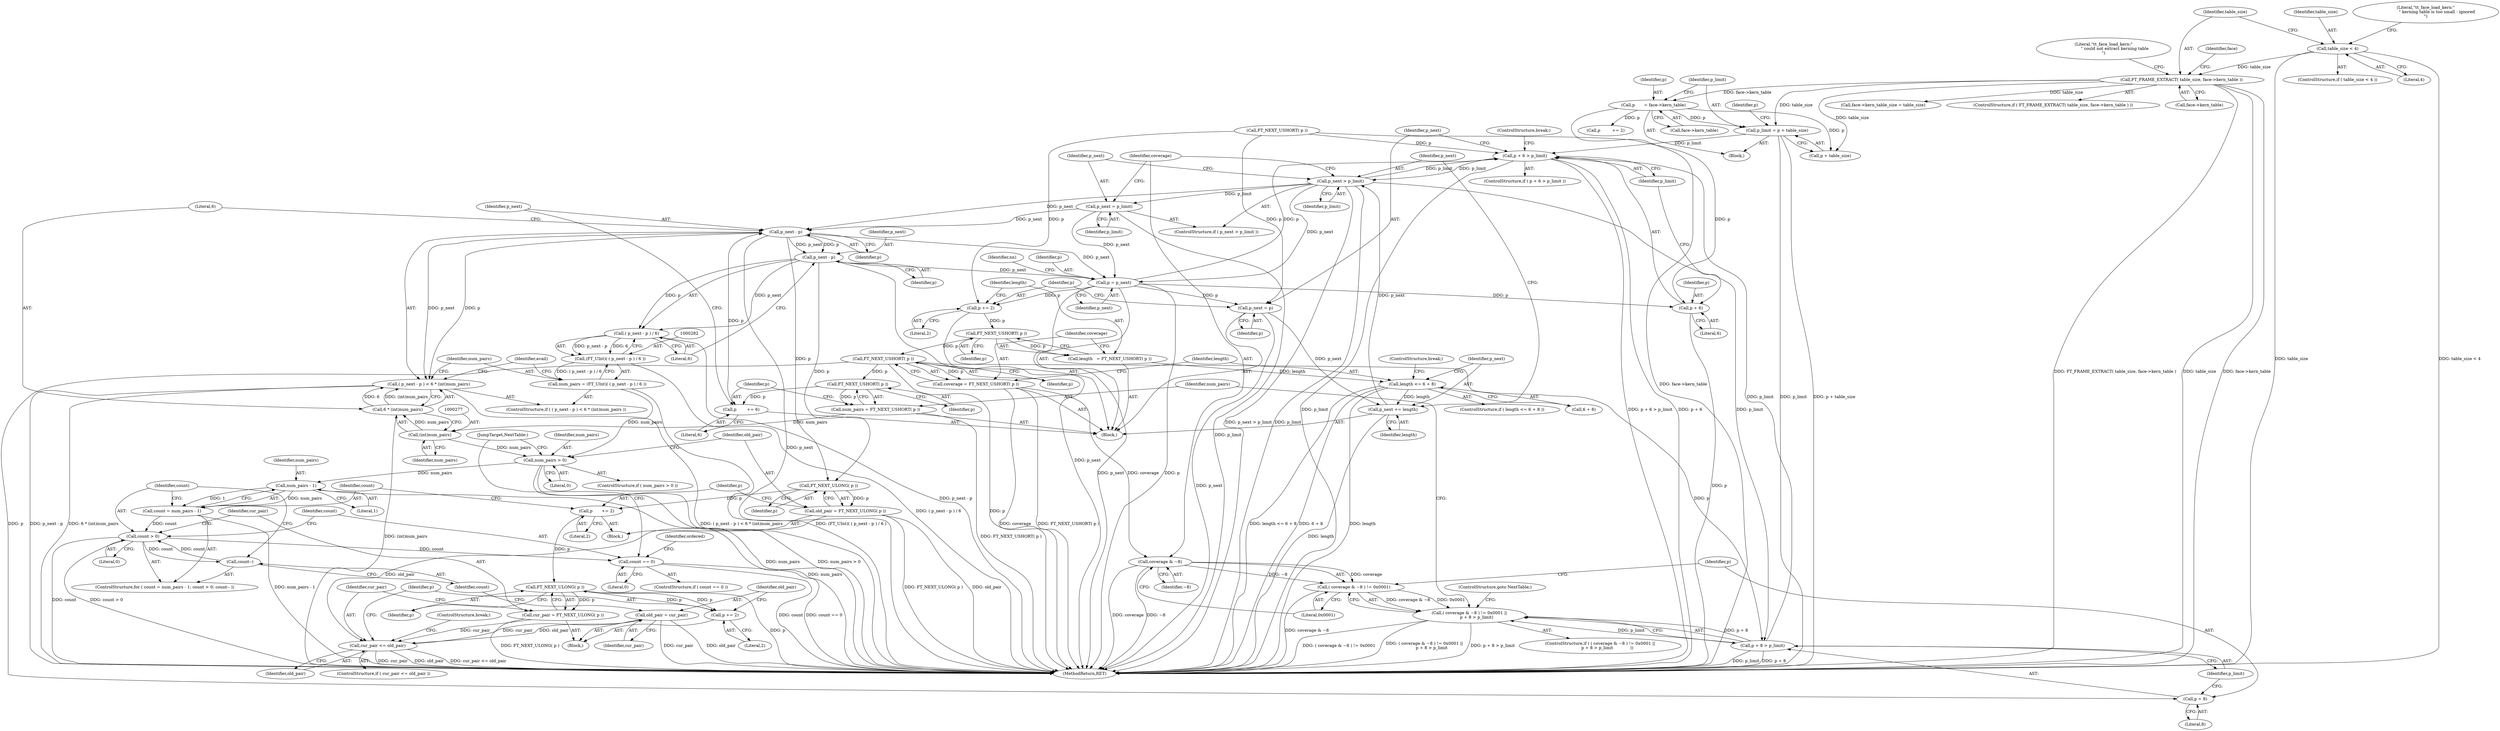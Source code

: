 digraph "0_savannah_f70d9342e65cd2cb44e9f26b6d7edeedf191fc6c@pointer" {
"1000170" [label="(Call,p_limit = p + table_size)"];
"1000165" [label="(Call,p       = face->kern_table)"];
"1000151" [label="(Call,FT_FRAME_EXTRACT( table_size, face->kern_table ))"];
"1000139" [label="(Call,table_size < 4)"];
"1000212" [label="(Call,p + 6 > p_limit)"];
"1000243" [label="(Call,p_next > p_limit)"];
"1000246" [label="(Call,p_next = p_limit)"];
"1000271" [label="(Call,p_next - p)"];
"1000270" [label="(Call,( p_next - p ) < 6 * (int)num_pairs)"];
"1000284" [label="(Call,p_next - p)"];
"1000283" [label="(Call,( p_next - p ) / 6)"];
"1000281" [label="(Call,(FT_UInt)( ( p_next - p ) / 6 ))"];
"1000279" [label="(Call,num_pairs = (FT_UInt)( ( p_next - p ) / 6 ))"];
"1000292" [label="(Call,num_pairs > 0)"];
"1000308" [label="(Call,num_pairs - 1)"];
"1000306" [label="(Call,count = num_pairs - 1)"];
"1000311" [label="(Call,count > 0)"];
"1000314" [label="(Call,count--)"];
"1000334" [label="(Call,count == 0)"];
"1000300" [label="(Call,FT_NEXT_ULONG( p ))"];
"1000298" [label="(Call,old_pair = FT_NEXT_ULONG( p ))"];
"1000323" [label="(Call,cur_pair <= old_pair)"];
"1000330" [label="(Call,old_pair = cur_pair)"];
"1000302" [label="(Call,p       += 2)"];
"1000320" [label="(Call,FT_NEXT_ULONG( p ))"];
"1000318" [label="(Call,cur_pair = FT_NEXT_ULONG( p ))"];
"1000327" [label="(Call,p += 2)"];
"1000341" [label="(Call,p = p_next)"];
"1000213" [label="(Call,p + 6)"];
"1000218" [label="(Call,p_next = p)"];
"1000239" [label="(Call,p_next += length)"];
"1000221" [label="(Call,p += 2)"];
"1000226" [label="(Call,FT_NEXT_USHORT( p ))"];
"1000224" [label="(Call,length   = FT_NEXT_USHORT( p ))"];
"1000233" [label="(Call,length <= 6 + 8)"];
"1000230" [label="(Call,FT_NEXT_USHORT( p ))"];
"1000228" [label="(Call,coverage = FT_NEXT_USHORT( p ))"];
"1000252" [label="(Call,coverage & ~8)"];
"1000251" [label="(Call,( coverage & ~8 ) != 0x0001)"];
"1000250" [label="(Call,( coverage & ~8 ) != 0x0001 ||\n           p + 8 > p_limit)"];
"1000256" [label="(Call,p + 8 > p_limit)"];
"1000257" [label="(Call,p + 8)"];
"1000264" [label="(Call,FT_NEXT_USHORT( p ))"];
"1000262" [label="(Call,num_pairs = FT_NEXT_USHORT( p ))"];
"1000276" [label="(Call,(int)num_pairs)"];
"1000274" [label="(Call,6 * (int)num_pairs)"];
"1000266" [label="(Call,p        += 6)"];
"1000172" [label="(Call,p + table_size)"];
"1000265" [label="(Identifier,p)"];
"1000309" [label="(Identifier,num_pairs)"];
"1000175" [label="(Call,p         += 2)"];
"1000257" [label="(Call,p + 8)"];
"1000255" [label="(Literal,0x0001)"];
"1000322" [label="(ControlStructure,if ( cur_pair <= old_pair ))"];
"1000246" [label="(Call,p_next = p_limit)"];
"1000307" [label="(Identifier,count)"];
"1000269" [label="(ControlStructure,if ( ( p_next - p ) < 6 * (int)num_pairs ))"];
"1000144" [label="(Literal,\"tt_face_load_kern:\"\n                 \" kerning table is too small - ignored\n\")"];
"1000326" [label="(ControlStructure,break;)"];
"1000216" [label="(Identifier,p_limit)"];
"1000286" [label="(Identifier,p)"];
"1000151" [label="(Call,FT_FRAME_EXTRACT( table_size, face->kern_table ))"];
"1000165" [label="(Call,p       = face->kern_table)"];
"1000213" [label="(Call,p + 6)"];
"1000287" [label="(Literal,6)"];
"1000259" [label="(Literal,8)"];
"1000239" [label="(Call,p_next += length)"];
"1000252" [label="(Call,coverage & ~8)"];
"1000247" [label="(Identifier,p_next)"];
"1000263" [label="(Identifier,num_pairs)"];
"1000224" [label="(Call,length   = FT_NEXT_USHORT( p ))"];
"1000217" [label="(ControlStructure,break;)"];
"1000304" [label="(Literal,2)"];
"1000176" [label="(Identifier,p)"];
"1000139" [label="(Call,table_size < 4)"];
"1000306" [label="(Call,count = num_pairs - 1)"];
"1000343" [label="(Identifier,p_next)"];
"1000258" [label="(Identifier,p)"];
"1000267" [label="(Identifier,p)"];
"1000220" [label="(Identifier,p)"];
"1000341" [label="(Call,p = p_next)"];
"1000249" [label="(ControlStructure,if ( ( coverage & ~8 ) != 0x0001 ||\n           p + 8 > p_limit             ))"];
"1000274" [label="(Call,6 * (int)num_pairs)"];
"1000271" [label="(Call,p_next - p)"];
"1000336" [label="(Literal,0)"];
"1000243" [label="(Call,p_next > p_limit)"];
"1000158" [label="(Literal,\"tt_face_load_kern:\"\n                 \" could not extract kerning table\n\")"];
"1000313" [label="(Literal,0)"];
"1000295" [label="(Block,)"];
"1000264" [label="(Call,FT_NEXT_USHORT( p ))"];
"1000212" [label="(Call,p + 6 > p_limit)"];
"1000280" [label="(Identifier,num_pairs)"];
"1000281" [label="(Call,(FT_UInt)( ( p_next - p ) / 6 ))"];
"1000197" [label="(Identifier,nn)"];
"1000279" [label="(Call,num_pairs = (FT_UInt)( ( p_next - p ) / 6 ))"];
"1000240" [label="(Identifier,p_next)"];
"1000285" [label="(Identifier,p_next)"];
"1000312" [label="(Identifier,count)"];
"1000235" [label="(Call,6 + 8)"];
"1000278" [label="(Identifier,num_pairs)"];
"1000171" [label="(Identifier,p_limit)"];
"1000162" [label="(Identifier,face)"];
"1000231" [label="(Identifier,p)"];
"1000140" [label="(Identifier,table_size)"];
"1000223" [label="(Literal,2)"];
"1000230" [label="(Call,FT_NEXT_USHORT( p ))"];
"1000229" [label="(Identifier,coverage)"];
"1000303" [label="(Identifier,p)"];
"1000166" [label="(Identifier,p)"];
"1000272" [label="(Identifier,p_next)"];
"1000276" [label="(Call,(int)num_pairs)"];
"1000323" [label="(Call,cur_pair <= old_pair)"];
"1000273" [label="(Identifier,p)"];
"1000275" [label="(Literal,6)"];
"1000292" [label="(Call,num_pairs > 0)"];
"1000215" [label="(Literal,6)"];
"1000302" [label="(Call,p       += 2)"];
"1000315" [label="(Identifier,count)"];
"1000218" [label="(Call,p_next = p)"];
"1000221" [label="(Call,p += 2)"];
"1000338" [label="(Identifier,ordered)"];
"1000160" [label="(Call,face->kern_table_size = table_size)"];
"1000289" [label="(Identifier,avail)"];
"1000319" [label="(Identifier,cur_pair)"];
"1000332" [label="(Identifier,cur_pair)"];
"1000219" [label="(Identifier,p_next)"];
"1000327" [label="(Call,p += 2)"];
"1000222" [label="(Identifier,p)"];
"1000138" [label="(ControlStructure,if ( table_size < 4 ))"];
"1000141" [label="(Literal,4)"];
"1000318" [label="(Call,cur_pair = FT_NEXT_ULONG( p ))"];
"1000329" [label="(Literal,2)"];
"1000316" [label="(Block,)"];
"1000241" [label="(Identifier,length)"];
"1000233" [label="(Call,length <= 6 + 8)"];
"1000253" [label="(Identifier,coverage)"];
"1000250" [label="(Call,( coverage & ~8 ) != 0x0001 ||\n           p + 8 > p_limit)"];
"1000245" [label="(Identifier,p_limit)"];
"1000308" [label="(Call,num_pairs - 1)"];
"1000170" [label="(Call,p_limit = p + table_size)"];
"1000299" [label="(Identifier,old_pair)"];
"1000328" [label="(Identifier,p)"];
"1000331" [label="(Identifier,old_pair)"];
"1000330" [label="(Call,old_pair = cur_pair)"];
"1000232" [label="(ControlStructure,if ( length <= 6 + 8 ))"];
"1000294" [label="(Literal,0)"];
"1000270" [label="(Call,( p_next - p ) < 6 * (int)num_pairs)"];
"1000112" [label="(Block,)"];
"1000225" [label="(Identifier,length)"];
"1000298" [label="(Call,old_pair = FT_NEXT_ULONG( p ))"];
"1000198" [label="(Block,)"];
"1000325" [label="(Identifier,old_pair)"];
"1000311" [label="(Call,count > 0)"];
"1000334" [label="(Call,count == 0)"];
"1000227" [label="(Identifier,p)"];
"1000291" [label="(ControlStructure,if ( num_pairs > 0 ))"];
"1000324" [label="(Identifier,cur_pair)"];
"1000333" [label="(ControlStructure,if ( count == 0 ))"];
"1000211" [label="(ControlStructure,if ( p + 6 > p_limit ))"];
"1000262" [label="(Call,num_pairs = FT_NEXT_USHORT( p ))"];
"1000256" [label="(Call,p + 8 > p_limit)"];
"1000234" [label="(Identifier,length)"];
"1000150" [label="(ControlStructure,if ( FT_FRAME_EXTRACT( table_size, face->kern_table ) ))"];
"1000238" [label="(ControlStructure,break;)"];
"1000226" [label="(Call,FT_NEXT_USHORT( p ))"];
"1000214" [label="(Identifier,p)"];
"1000261" [label="(ControlStructure,goto NextTable;)"];
"1000340" [label="(JumpTarget,NextTable:)"];
"1000314" [label="(Call,count--)"];
"1000310" [label="(Literal,1)"];
"1000251" [label="(Call,( coverage & ~8 ) != 0x0001)"];
"1000254" [label="(Identifier,~8)"];
"1000283" [label="(Call,( p_next - p ) / 6)"];
"1000242" [label="(ControlStructure,if ( p_next > p_limit ))"];
"1000284" [label="(Call,p_next - p)"];
"1000362" [label="(MethodReturn,RET)"];
"1000301" [label="(Identifier,p)"];
"1000152" [label="(Identifier,table_size)"];
"1000153" [label="(Call,face->kern_table)"];
"1000335" [label="(Identifier,count)"];
"1000244" [label="(Identifier,p_next)"];
"1000268" [label="(Literal,6)"];
"1000300" [label="(Call,FT_NEXT_ULONG( p ))"];
"1000305" [label="(ControlStructure,for ( count = num_pairs - 1; count > 0; count-- ))"];
"1000320" [label="(Call,FT_NEXT_ULONG( p ))"];
"1000180" [label="(Call,FT_NEXT_USHORT( p ))"];
"1000260" [label="(Identifier,p_limit)"];
"1000321" [label="(Identifier,p)"];
"1000248" [label="(Identifier,p_limit)"];
"1000293" [label="(Identifier,num_pairs)"];
"1000342" [label="(Identifier,p)"];
"1000167" [label="(Call,face->kern_table)"];
"1000228" [label="(Call,coverage = FT_NEXT_USHORT( p ))"];
"1000266" [label="(Call,p        += 6)"];
"1000170" -> "1000112"  [label="AST: "];
"1000170" -> "1000172"  [label="CFG: "];
"1000171" -> "1000170"  [label="AST: "];
"1000172" -> "1000170"  [label="AST: "];
"1000176" -> "1000170"  [label="CFG: "];
"1000170" -> "1000362"  [label="DDG: p + table_size"];
"1000170" -> "1000362"  [label="DDG: p_limit"];
"1000165" -> "1000170"  [label="DDG: p"];
"1000151" -> "1000170"  [label="DDG: table_size"];
"1000170" -> "1000212"  [label="DDG: p_limit"];
"1000165" -> "1000112"  [label="AST: "];
"1000165" -> "1000167"  [label="CFG: "];
"1000166" -> "1000165"  [label="AST: "];
"1000167" -> "1000165"  [label="AST: "];
"1000171" -> "1000165"  [label="CFG: "];
"1000165" -> "1000362"  [label="DDG: face->kern_table"];
"1000151" -> "1000165"  [label="DDG: face->kern_table"];
"1000165" -> "1000172"  [label="DDG: p"];
"1000165" -> "1000175"  [label="DDG: p"];
"1000151" -> "1000150"  [label="AST: "];
"1000151" -> "1000153"  [label="CFG: "];
"1000152" -> "1000151"  [label="AST: "];
"1000153" -> "1000151"  [label="AST: "];
"1000158" -> "1000151"  [label="CFG: "];
"1000162" -> "1000151"  [label="CFG: "];
"1000151" -> "1000362"  [label="DDG: FT_FRAME_EXTRACT( table_size, face->kern_table )"];
"1000151" -> "1000362"  [label="DDG: table_size"];
"1000151" -> "1000362"  [label="DDG: face->kern_table"];
"1000139" -> "1000151"  [label="DDG: table_size"];
"1000151" -> "1000160"  [label="DDG: table_size"];
"1000151" -> "1000172"  [label="DDG: table_size"];
"1000139" -> "1000138"  [label="AST: "];
"1000139" -> "1000141"  [label="CFG: "];
"1000140" -> "1000139"  [label="AST: "];
"1000141" -> "1000139"  [label="AST: "];
"1000144" -> "1000139"  [label="CFG: "];
"1000152" -> "1000139"  [label="CFG: "];
"1000139" -> "1000362"  [label="DDG: table_size < 4"];
"1000139" -> "1000362"  [label="DDG: table_size"];
"1000212" -> "1000211"  [label="AST: "];
"1000212" -> "1000216"  [label="CFG: "];
"1000213" -> "1000212"  [label="AST: "];
"1000216" -> "1000212"  [label="AST: "];
"1000217" -> "1000212"  [label="CFG: "];
"1000219" -> "1000212"  [label="CFG: "];
"1000212" -> "1000362"  [label="DDG: p_limit"];
"1000212" -> "1000362"  [label="DDG: p + 6 > p_limit"];
"1000212" -> "1000362"  [label="DDG: p + 6"];
"1000180" -> "1000212"  [label="DDG: p"];
"1000341" -> "1000212"  [label="DDG: p"];
"1000256" -> "1000212"  [label="DDG: p_limit"];
"1000243" -> "1000212"  [label="DDG: p_limit"];
"1000212" -> "1000243"  [label="DDG: p_limit"];
"1000243" -> "1000242"  [label="AST: "];
"1000243" -> "1000245"  [label="CFG: "];
"1000244" -> "1000243"  [label="AST: "];
"1000245" -> "1000243"  [label="AST: "];
"1000247" -> "1000243"  [label="CFG: "];
"1000253" -> "1000243"  [label="CFG: "];
"1000243" -> "1000362"  [label="DDG: p_limit"];
"1000243" -> "1000362"  [label="DDG: p_next > p_limit"];
"1000239" -> "1000243"  [label="DDG: p_next"];
"1000243" -> "1000246"  [label="DDG: p_limit"];
"1000243" -> "1000256"  [label="DDG: p_limit"];
"1000243" -> "1000271"  [label="DDG: p_next"];
"1000243" -> "1000341"  [label="DDG: p_next"];
"1000246" -> "1000242"  [label="AST: "];
"1000246" -> "1000248"  [label="CFG: "];
"1000247" -> "1000246"  [label="AST: "];
"1000248" -> "1000246"  [label="AST: "];
"1000253" -> "1000246"  [label="CFG: "];
"1000246" -> "1000362"  [label="DDG: p_limit"];
"1000246" -> "1000271"  [label="DDG: p_next"];
"1000246" -> "1000341"  [label="DDG: p_next"];
"1000271" -> "1000270"  [label="AST: "];
"1000271" -> "1000273"  [label="CFG: "];
"1000272" -> "1000271"  [label="AST: "];
"1000273" -> "1000271"  [label="AST: "];
"1000275" -> "1000271"  [label="CFG: "];
"1000271" -> "1000362"  [label="DDG: p_next"];
"1000271" -> "1000270"  [label="DDG: p_next"];
"1000271" -> "1000270"  [label="DDG: p"];
"1000266" -> "1000271"  [label="DDG: p"];
"1000271" -> "1000284"  [label="DDG: p_next"];
"1000271" -> "1000284"  [label="DDG: p"];
"1000271" -> "1000300"  [label="DDG: p"];
"1000271" -> "1000341"  [label="DDG: p_next"];
"1000270" -> "1000269"  [label="AST: "];
"1000270" -> "1000274"  [label="CFG: "];
"1000274" -> "1000270"  [label="AST: "];
"1000280" -> "1000270"  [label="CFG: "];
"1000289" -> "1000270"  [label="CFG: "];
"1000270" -> "1000362"  [label="DDG: 6 * (int)num_pairs"];
"1000270" -> "1000362"  [label="DDG: ( p_next - p ) < 6 * (int)num_pairs"];
"1000270" -> "1000362"  [label="DDG: p_next - p"];
"1000274" -> "1000270"  [label="DDG: 6"];
"1000274" -> "1000270"  [label="DDG: (int)num_pairs"];
"1000284" -> "1000283"  [label="AST: "];
"1000284" -> "1000286"  [label="CFG: "];
"1000285" -> "1000284"  [label="AST: "];
"1000286" -> "1000284"  [label="AST: "];
"1000287" -> "1000284"  [label="CFG: "];
"1000284" -> "1000362"  [label="DDG: p_next"];
"1000284" -> "1000283"  [label="DDG: p_next"];
"1000284" -> "1000283"  [label="DDG: p"];
"1000284" -> "1000300"  [label="DDG: p"];
"1000284" -> "1000341"  [label="DDG: p_next"];
"1000283" -> "1000281"  [label="AST: "];
"1000283" -> "1000287"  [label="CFG: "];
"1000287" -> "1000283"  [label="AST: "];
"1000281" -> "1000283"  [label="CFG: "];
"1000283" -> "1000362"  [label="DDG: p_next - p"];
"1000283" -> "1000281"  [label="DDG: p_next - p"];
"1000283" -> "1000281"  [label="DDG: 6"];
"1000281" -> "1000279"  [label="AST: "];
"1000282" -> "1000281"  [label="AST: "];
"1000279" -> "1000281"  [label="CFG: "];
"1000281" -> "1000362"  [label="DDG: ( p_next - p ) / 6"];
"1000281" -> "1000279"  [label="DDG: ( p_next - p ) / 6"];
"1000279" -> "1000269"  [label="AST: "];
"1000280" -> "1000279"  [label="AST: "];
"1000289" -> "1000279"  [label="CFG: "];
"1000279" -> "1000362"  [label="DDG: (FT_UInt)( ( p_next - p ) / 6 )"];
"1000279" -> "1000292"  [label="DDG: num_pairs"];
"1000292" -> "1000291"  [label="AST: "];
"1000292" -> "1000294"  [label="CFG: "];
"1000293" -> "1000292"  [label="AST: "];
"1000294" -> "1000292"  [label="AST: "];
"1000299" -> "1000292"  [label="CFG: "];
"1000340" -> "1000292"  [label="CFG: "];
"1000292" -> "1000362"  [label="DDG: num_pairs > 0"];
"1000292" -> "1000362"  [label="DDG: num_pairs"];
"1000276" -> "1000292"  [label="DDG: num_pairs"];
"1000292" -> "1000308"  [label="DDG: num_pairs"];
"1000308" -> "1000306"  [label="AST: "];
"1000308" -> "1000310"  [label="CFG: "];
"1000309" -> "1000308"  [label="AST: "];
"1000310" -> "1000308"  [label="AST: "];
"1000306" -> "1000308"  [label="CFG: "];
"1000308" -> "1000362"  [label="DDG: num_pairs"];
"1000308" -> "1000306"  [label="DDG: num_pairs"];
"1000308" -> "1000306"  [label="DDG: 1"];
"1000306" -> "1000305"  [label="AST: "];
"1000307" -> "1000306"  [label="AST: "];
"1000312" -> "1000306"  [label="CFG: "];
"1000306" -> "1000362"  [label="DDG: num_pairs - 1"];
"1000306" -> "1000311"  [label="DDG: count"];
"1000311" -> "1000305"  [label="AST: "];
"1000311" -> "1000313"  [label="CFG: "];
"1000312" -> "1000311"  [label="AST: "];
"1000313" -> "1000311"  [label="AST: "];
"1000319" -> "1000311"  [label="CFG: "];
"1000335" -> "1000311"  [label="CFG: "];
"1000311" -> "1000362"  [label="DDG: count"];
"1000311" -> "1000362"  [label="DDG: count > 0"];
"1000314" -> "1000311"  [label="DDG: count"];
"1000311" -> "1000314"  [label="DDG: count"];
"1000311" -> "1000334"  [label="DDG: count"];
"1000314" -> "1000305"  [label="AST: "];
"1000314" -> "1000315"  [label="CFG: "];
"1000315" -> "1000314"  [label="AST: "];
"1000312" -> "1000314"  [label="CFG: "];
"1000334" -> "1000333"  [label="AST: "];
"1000334" -> "1000336"  [label="CFG: "];
"1000335" -> "1000334"  [label="AST: "];
"1000336" -> "1000334"  [label="AST: "];
"1000338" -> "1000334"  [label="CFG: "];
"1000340" -> "1000334"  [label="CFG: "];
"1000334" -> "1000362"  [label="DDG: count == 0"];
"1000334" -> "1000362"  [label="DDG: count"];
"1000300" -> "1000298"  [label="AST: "];
"1000300" -> "1000301"  [label="CFG: "];
"1000301" -> "1000300"  [label="AST: "];
"1000298" -> "1000300"  [label="CFG: "];
"1000300" -> "1000298"  [label="DDG: p"];
"1000300" -> "1000302"  [label="DDG: p"];
"1000298" -> "1000295"  [label="AST: "];
"1000299" -> "1000298"  [label="AST: "];
"1000303" -> "1000298"  [label="CFG: "];
"1000298" -> "1000362"  [label="DDG: old_pair"];
"1000298" -> "1000362"  [label="DDG: FT_NEXT_ULONG( p )"];
"1000298" -> "1000323"  [label="DDG: old_pair"];
"1000323" -> "1000322"  [label="AST: "];
"1000323" -> "1000325"  [label="CFG: "];
"1000324" -> "1000323"  [label="AST: "];
"1000325" -> "1000323"  [label="AST: "];
"1000326" -> "1000323"  [label="CFG: "];
"1000328" -> "1000323"  [label="CFG: "];
"1000323" -> "1000362"  [label="DDG: cur_pair"];
"1000323" -> "1000362"  [label="DDG: old_pair"];
"1000323" -> "1000362"  [label="DDG: cur_pair <= old_pair"];
"1000318" -> "1000323"  [label="DDG: cur_pair"];
"1000330" -> "1000323"  [label="DDG: old_pair"];
"1000323" -> "1000330"  [label="DDG: cur_pair"];
"1000330" -> "1000316"  [label="AST: "];
"1000330" -> "1000332"  [label="CFG: "];
"1000331" -> "1000330"  [label="AST: "];
"1000332" -> "1000330"  [label="AST: "];
"1000315" -> "1000330"  [label="CFG: "];
"1000330" -> "1000362"  [label="DDG: old_pair"];
"1000330" -> "1000362"  [label="DDG: cur_pair"];
"1000302" -> "1000295"  [label="AST: "];
"1000302" -> "1000304"  [label="CFG: "];
"1000303" -> "1000302"  [label="AST: "];
"1000304" -> "1000302"  [label="AST: "];
"1000307" -> "1000302"  [label="CFG: "];
"1000302" -> "1000320"  [label="DDG: p"];
"1000320" -> "1000318"  [label="AST: "];
"1000320" -> "1000321"  [label="CFG: "];
"1000321" -> "1000320"  [label="AST: "];
"1000318" -> "1000320"  [label="CFG: "];
"1000320" -> "1000362"  [label="DDG: p"];
"1000320" -> "1000318"  [label="DDG: p"];
"1000327" -> "1000320"  [label="DDG: p"];
"1000320" -> "1000327"  [label="DDG: p"];
"1000318" -> "1000316"  [label="AST: "];
"1000319" -> "1000318"  [label="AST: "];
"1000324" -> "1000318"  [label="CFG: "];
"1000318" -> "1000362"  [label="DDG: FT_NEXT_ULONG( p )"];
"1000327" -> "1000316"  [label="AST: "];
"1000327" -> "1000329"  [label="CFG: "];
"1000328" -> "1000327"  [label="AST: "];
"1000329" -> "1000327"  [label="AST: "];
"1000331" -> "1000327"  [label="CFG: "];
"1000341" -> "1000198"  [label="AST: "];
"1000341" -> "1000343"  [label="CFG: "];
"1000342" -> "1000341"  [label="AST: "];
"1000343" -> "1000341"  [label="AST: "];
"1000197" -> "1000341"  [label="CFG: "];
"1000341" -> "1000362"  [label="DDG: p_next"];
"1000341" -> "1000362"  [label="DDG: p"];
"1000341" -> "1000213"  [label="DDG: p"];
"1000341" -> "1000218"  [label="DDG: p"];
"1000341" -> "1000221"  [label="DDG: p"];
"1000213" -> "1000215"  [label="CFG: "];
"1000214" -> "1000213"  [label="AST: "];
"1000215" -> "1000213"  [label="AST: "];
"1000216" -> "1000213"  [label="CFG: "];
"1000213" -> "1000362"  [label="DDG: p"];
"1000180" -> "1000213"  [label="DDG: p"];
"1000218" -> "1000198"  [label="AST: "];
"1000218" -> "1000220"  [label="CFG: "];
"1000219" -> "1000218"  [label="AST: "];
"1000220" -> "1000218"  [label="AST: "];
"1000222" -> "1000218"  [label="CFG: "];
"1000218" -> "1000362"  [label="DDG: p_next"];
"1000180" -> "1000218"  [label="DDG: p"];
"1000218" -> "1000239"  [label="DDG: p_next"];
"1000239" -> "1000198"  [label="AST: "];
"1000239" -> "1000241"  [label="CFG: "];
"1000240" -> "1000239"  [label="AST: "];
"1000241" -> "1000239"  [label="AST: "];
"1000244" -> "1000239"  [label="CFG: "];
"1000239" -> "1000362"  [label="DDG: length"];
"1000233" -> "1000239"  [label="DDG: length"];
"1000221" -> "1000198"  [label="AST: "];
"1000221" -> "1000223"  [label="CFG: "];
"1000222" -> "1000221"  [label="AST: "];
"1000223" -> "1000221"  [label="AST: "];
"1000225" -> "1000221"  [label="CFG: "];
"1000180" -> "1000221"  [label="DDG: p"];
"1000221" -> "1000226"  [label="DDG: p"];
"1000226" -> "1000224"  [label="AST: "];
"1000226" -> "1000227"  [label="CFG: "];
"1000227" -> "1000226"  [label="AST: "];
"1000224" -> "1000226"  [label="CFG: "];
"1000226" -> "1000224"  [label="DDG: p"];
"1000226" -> "1000230"  [label="DDG: p"];
"1000224" -> "1000198"  [label="AST: "];
"1000225" -> "1000224"  [label="AST: "];
"1000229" -> "1000224"  [label="CFG: "];
"1000224" -> "1000233"  [label="DDG: length"];
"1000233" -> "1000232"  [label="AST: "];
"1000233" -> "1000235"  [label="CFG: "];
"1000234" -> "1000233"  [label="AST: "];
"1000235" -> "1000233"  [label="AST: "];
"1000238" -> "1000233"  [label="CFG: "];
"1000240" -> "1000233"  [label="CFG: "];
"1000233" -> "1000362"  [label="DDG: length <= 6 + 8"];
"1000233" -> "1000362"  [label="DDG: 6 + 8"];
"1000233" -> "1000362"  [label="DDG: length"];
"1000230" -> "1000228"  [label="AST: "];
"1000230" -> "1000231"  [label="CFG: "];
"1000231" -> "1000230"  [label="AST: "];
"1000228" -> "1000230"  [label="CFG: "];
"1000230" -> "1000362"  [label="DDG: p"];
"1000230" -> "1000228"  [label="DDG: p"];
"1000230" -> "1000256"  [label="DDG: p"];
"1000230" -> "1000257"  [label="DDG: p"];
"1000230" -> "1000264"  [label="DDG: p"];
"1000228" -> "1000198"  [label="AST: "];
"1000229" -> "1000228"  [label="AST: "];
"1000234" -> "1000228"  [label="CFG: "];
"1000228" -> "1000362"  [label="DDG: coverage"];
"1000228" -> "1000362"  [label="DDG: FT_NEXT_USHORT( p )"];
"1000228" -> "1000252"  [label="DDG: coverage"];
"1000252" -> "1000251"  [label="AST: "];
"1000252" -> "1000254"  [label="CFG: "];
"1000253" -> "1000252"  [label="AST: "];
"1000254" -> "1000252"  [label="AST: "];
"1000255" -> "1000252"  [label="CFG: "];
"1000252" -> "1000362"  [label="DDG: coverage"];
"1000252" -> "1000362"  [label="DDG: ~8"];
"1000252" -> "1000251"  [label="DDG: coverage"];
"1000252" -> "1000251"  [label="DDG: ~8"];
"1000251" -> "1000250"  [label="AST: "];
"1000251" -> "1000255"  [label="CFG: "];
"1000255" -> "1000251"  [label="AST: "];
"1000258" -> "1000251"  [label="CFG: "];
"1000250" -> "1000251"  [label="CFG: "];
"1000251" -> "1000362"  [label="DDG: coverage & ~8"];
"1000251" -> "1000250"  [label="DDG: coverage & ~8"];
"1000251" -> "1000250"  [label="DDG: 0x0001"];
"1000250" -> "1000249"  [label="AST: "];
"1000250" -> "1000256"  [label="CFG: "];
"1000256" -> "1000250"  [label="AST: "];
"1000261" -> "1000250"  [label="CFG: "];
"1000263" -> "1000250"  [label="CFG: "];
"1000250" -> "1000362"  [label="DDG: ( coverage & ~8 ) != 0x0001"];
"1000250" -> "1000362"  [label="DDG: ( coverage & ~8 ) != 0x0001 ||\n           p + 8 > p_limit"];
"1000250" -> "1000362"  [label="DDG: p + 8 > p_limit"];
"1000256" -> "1000250"  [label="DDG: p + 8"];
"1000256" -> "1000250"  [label="DDG: p_limit"];
"1000256" -> "1000260"  [label="CFG: "];
"1000257" -> "1000256"  [label="AST: "];
"1000260" -> "1000256"  [label="AST: "];
"1000256" -> "1000362"  [label="DDG: p_limit"];
"1000256" -> "1000362"  [label="DDG: p + 8"];
"1000257" -> "1000259"  [label="CFG: "];
"1000258" -> "1000257"  [label="AST: "];
"1000259" -> "1000257"  [label="AST: "];
"1000260" -> "1000257"  [label="CFG: "];
"1000264" -> "1000262"  [label="AST: "];
"1000264" -> "1000265"  [label="CFG: "];
"1000265" -> "1000264"  [label="AST: "];
"1000262" -> "1000264"  [label="CFG: "];
"1000264" -> "1000262"  [label="DDG: p"];
"1000264" -> "1000266"  [label="DDG: p"];
"1000262" -> "1000198"  [label="AST: "];
"1000263" -> "1000262"  [label="AST: "];
"1000267" -> "1000262"  [label="CFG: "];
"1000262" -> "1000362"  [label="DDG: FT_NEXT_USHORT( p )"];
"1000262" -> "1000276"  [label="DDG: num_pairs"];
"1000276" -> "1000274"  [label="AST: "];
"1000276" -> "1000278"  [label="CFG: "];
"1000277" -> "1000276"  [label="AST: "];
"1000278" -> "1000276"  [label="AST: "];
"1000274" -> "1000276"  [label="CFG: "];
"1000276" -> "1000274"  [label="DDG: num_pairs"];
"1000275" -> "1000274"  [label="AST: "];
"1000274" -> "1000362"  [label="DDG: (int)num_pairs"];
"1000266" -> "1000198"  [label="AST: "];
"1000266" -> "1000268"  [label="CFG: "];
"1000267" -> "1000266"  [label="AST: "];
"1000268" -> "1000266"  [label="AST: "];
"1000272" -> "1000266"  [label="CFG: "];
}
